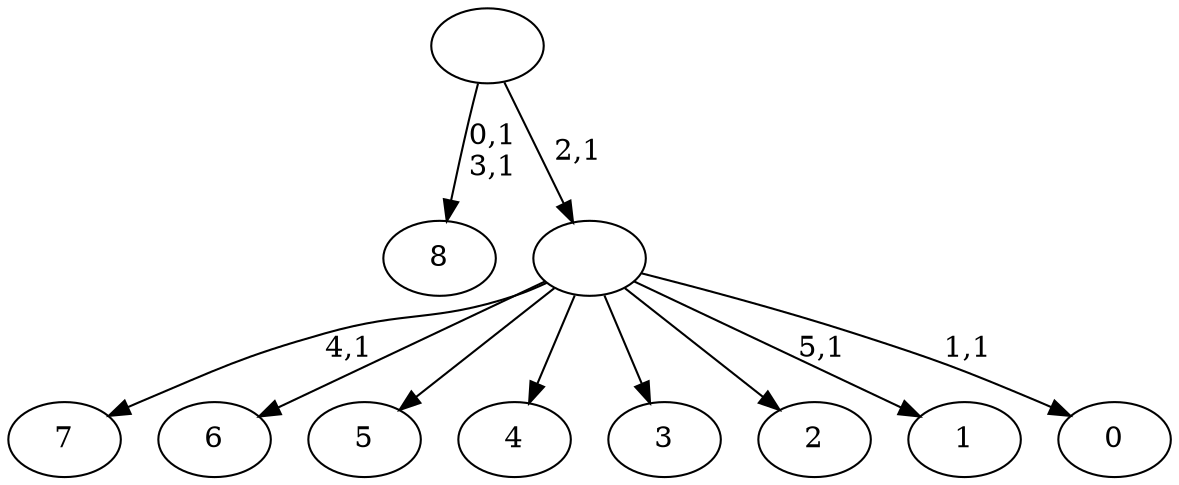 digraph T {
	15 [label="8"]
	12 [label="7"]
	10 [label="6"]
	9 [label="5"]
	8 [label="4"]
	7 [label="3"]
	6 [label="2"]
	5 [label="1"]
	3 [label="0"]
	1 [label=""]
	0 [label=""]
	1 -> 3 [label="1,1"]
	1 -> 5 [label="5,1"]
	1 -> 12 [label="4,1"]
	1 -> 10 [label=""]
	1 -> 9 [label=""]
	1 -> 8 [label=""]
	1 -> 7 [label=""]
	1 -> 6 [label=""]
	0 -> 15 [label="0,1\n3,1"]
	0 -> 1 [label="2,1"]
}
